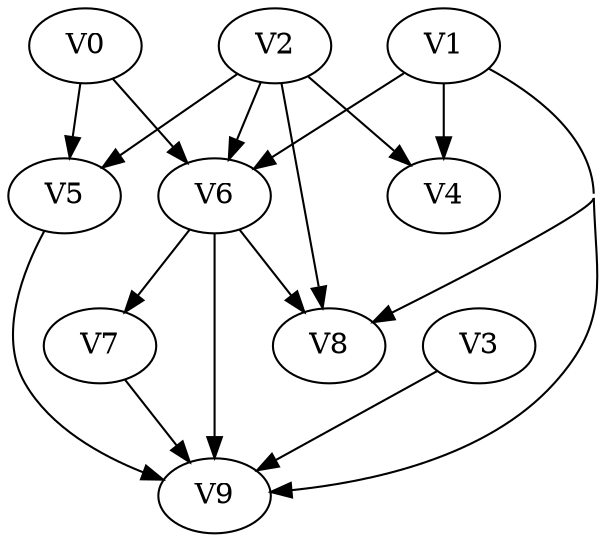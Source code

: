 strict digraph my_dotgraph {
concentrate=True;
V0;
V1;
V2;
V3;
V4;
V5;
V6;
V7;
V8;
V9;
V0 -> V5;
V0 -> V6;
V1 -> V4;
V1 -> V6;
V1 -> V8;
V1 -> V9;
V2 -> V4;
V2 -> V5;
V2 -> V6;
V2 -> V8;
V3 -> V9;
V5 -> V9;
V6 -> V7;
V6 -> V8;
V6 -> V9;
V7 -> V9;
V8 
}